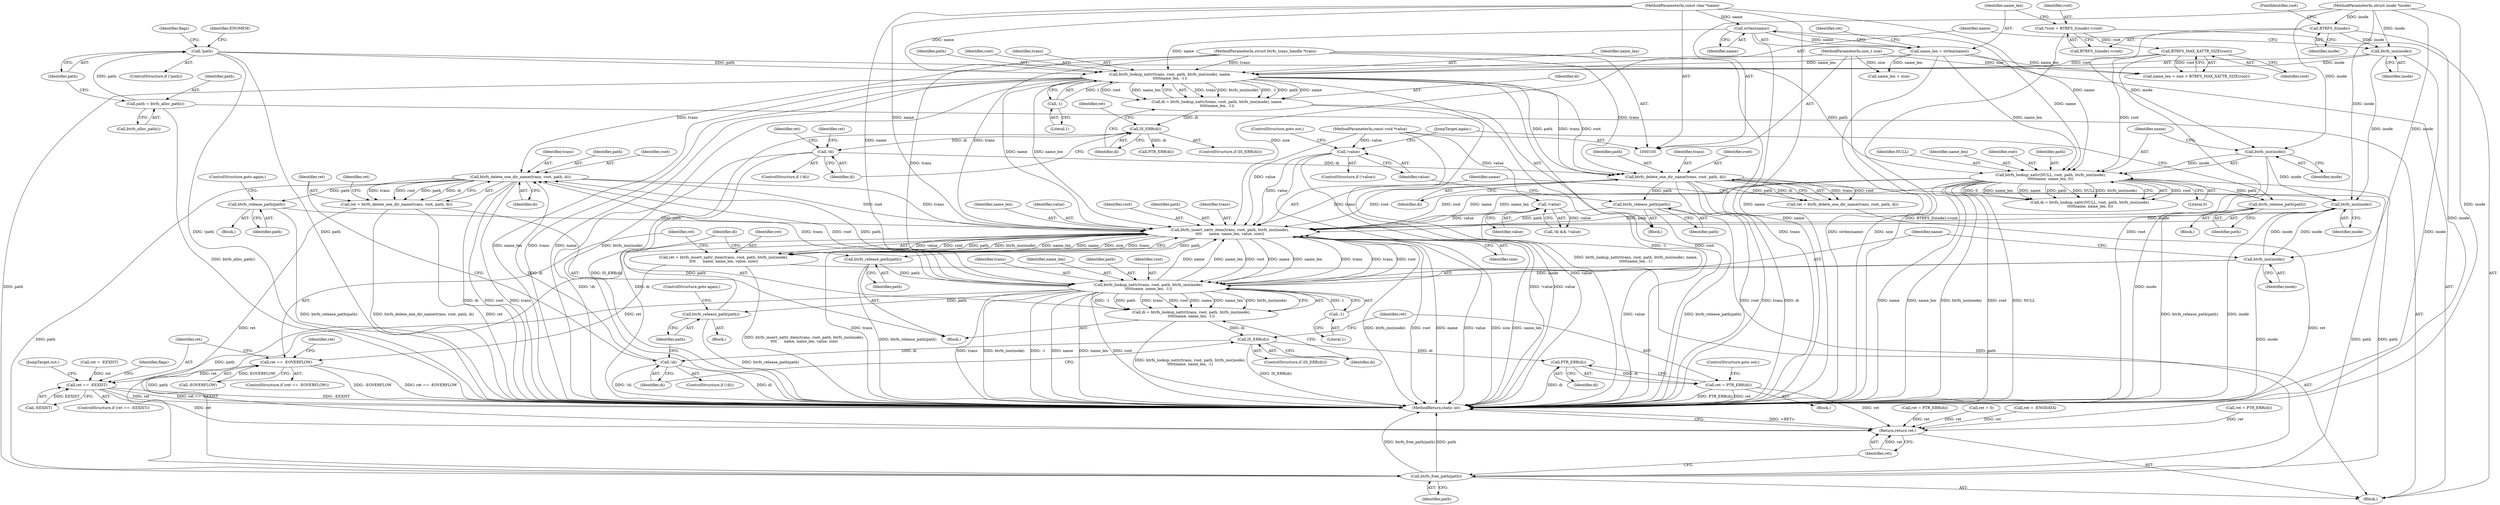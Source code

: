 digraph "1_linux_5f5bc6b1e2d5a6f827bc860ef2dc5b6f365d1339_1@API" {
"1000299" [label="(Call,btrfs_delete_one_dir_name(trans, root, path, di))"];
"1000270" [label="(Call,btrfs_lookup_xattr(trans, root, path, btrfs_ino(inode),\n\t\t\t\t\tname, name_len, -1))"];
"1000236" [label="(Call,btrfs_insert_xattr_item(trans, root, path, btrfs_ino(inode),\n\t\t\t\t      name, name_len, value, size))"];
"1000188" [label="(Call,btrfs_delete_one_dir_name(trans, root, path, di))"];
"1000157" [label="(Call,btrfs_lookup_xattr(trans, root, path, btrfs_ino(inode), name,\n\t\t\t\t\tname_len, -1))"];
"1000106" [label="(MethodParameterIn,struct btrfs_trans_handle *trans)"];
"1000136" [label="(Call,BTRFS_MAX_XATTR_SIZE(root))"];
"1000115" [label="(Call,*root = BTRFS_I(inode)->root)"];
"1000145" [label="(Call,!path)"];
"1000141" [label="(Call,path = btrfs_alloc_path())"];
"1000161" [label="(Call,btrfs_ino(inode))"];
"1000118" [label="(Call,BTRFS_I(inode))"];
"1000107" [label="(MethodParameterIn,struct inode *inode)"];
"1000125" [label="(Call,strlen(name))"];
"1000108" [label="(MethodParameterIn,const char *name)"];
"1000123" [label="(Call,name_len = strlen(name))"];
"1000165" [label="(Call,-1)"];
"1000178" [label="(Call,!di)"];
"1000168" [label="(Call,IS_ERR(di))"];
"1000155" [label="(Call,di = btrfs_lookup_xattr(trans, root, path, btrfs_ino(inode), name,\n\t\t\t\t\tname_len, -1))"];
"1000299" [label="(Call,btrfs_delete_one_dir_name(trans, root, path, di))"];
"1000291" [label="(Call,!di)"];
"1000281" [label="(Call,IS_ERR(di))"];
"1000268" [label="(Call,di = btrfs_lookup_xattr(trans, root, path, btrfs_ino(inode),\n\t\t\t\t\tname, name_len, -1))"];
"1000206" [label="(Call,btrfs_lookup_xattr(NULL, root, path, btrfs_ino(inode),\n\t\t\t\t\tname, name_len, 0))"];
"1000210" [label="(Call,btrfs_ino(inode))"];
"1000310" [label="(Call,btrfs_release_path(path))"];
"1000294" [label="(Call,btrfs_release_path(path))"];
"1000196" [label="(Call,btrfs_release_path(path))"];
"1000231" [label="(Call,btrfs_release_path(path))"];
"1000240" [label="(Call,btrfs_ino(inode))"];
"1000274" [label="(Call,btrfs_ino(inode))"];
"1000199" [label="(Call,!value)"];
"1000109" [label="(MethodParameterIn,const void *value)"];
"1000228" [label="(Call,!value)"];
"1000110" [label="(MethodParameterIn,size_t size)"];
"1000266" [label="(Call,btrfs_release_path(path))"];
"1000278" [label="(Call,-1)"];
"1000234" [label="(Call,ret = btrfs_insert_xattr_item(trans, root, path, btrfs_ino(inode),\n\t\t\t\t      name, name_len, value, size))"];
"1000247" [label="(Call,ret == -EOVERFLOW)"];
"1000256" [label="(Call,ret == -EEXIST)"];
"1000316" [label="(Return,return ret;)"];
"1000286" [label="(Call,PTR_ERR(di))"];
"1000284" [label="(Call,ret = PTR_ERR(di))"];
"1000297" [label="(Call,ret = btrfs_delete_one_dir_name(trans, root, path, di))"];
"1000314" [label="(Call,btrfs_free_path(path))"];
"1000177" [label="(ControlStructure,if (!di))"];
"1000241" [label="(Identifier,inode)"];
"1000243" [label="(Identifier,name_len)"];
"1000112" [label="(Block,)"];
"1000231" [label="(Call,btrfs_release_path(path))"];
"1000269" [label="(Identifier,di)"];
"1000229" [label="(Identifier,value)"];
"1000200" [label="(Identifier,value)"];
"1000284" [label="(Call,ret = PTR_ERR(di))"];
"1000152" [label="(Identifier,flags)"];
"1000314" [label="(Call,btrfs_free_path(path))"];
"1000256" [label="(Call,ret == -EEXIST)"];
"1000118" [label="(Call,BTRFS_I(inode))"];
"1000266" [label="(Call,btrfs_release_path(path))"];
"1000163" [label="(Identifier,name)"];
"1000207" [label="(Identifier,NULL)"];
"1000108" [label="(MethodParameterIn,const char *name)"];
"1000249" [label="(Call,-EOVERFLOW)"];
"1000225" [label="(Call,!di && !value)"];
"1000133" [label="(Call,name_len + size)"];
"1000283" [label="(Block,)"];
"1000210" [label="(Call,btrfs_ino(inode))"];
"1000171" [label="(Call,ret = PTR_ERR(di))"];
"1000278" [label="(Call,-1)"];
"1000178" [label="(Call,!di)"];
"1000199" [label="(Call,!value)"];
"1000246" [label="(ControlStructure,if (ret == -EOVERFLOW))"];
"1000137" [label="(Identifier,root)"];
"1000129" [label="(Identifier,ret)"];
"1000149" [label="(Identifier,ENOMEM)"];
"1000212" [label="(Identifier,name)"];
"1000188" [label="(Call,btrfs_delete_one_dir_name(trans, root, path, di))"];
"1000123" [label="(Call,name_len = strlen(name))"];
"1000305" [label="(Identifier,ret)"];
"1000157" [label="(Call,btrfs_lookup_xattr(trans, root, path, btrfs_ino(inode), name,\n\t\t\t\t\tname_len, -1))"];
"1000228" [label="(Call,!value)"];
"1000161" [label="(Call,btrfs_ino(inode))"];
"1000132" [label="(Call,name_len + size > BTRFS_MAX_XATTR_SIZE(root))"];
"1000309" [label="(Block,)"];
"1000234" [label="(Call,ret = btrfs_insert_xattr_item(trans, root, path, btrfs_ino(inode),\n\t\t\t\t      name, name_len, value, size))"];
"1000317" [label="(Identifier,ret)"];
"1000124" [label="(Identifier,name_len)"];
"1000120" [label="(FieldIdentifier,root)"];
"1000257" [label="(Identifier,ret)"];
"1000271" [label="(Identifier,trans)"];
"1000316" [label="(Return,return ret;)"];
"1000311" [label="(Identifier,path)"];
"1000146" [label="(Identifier,path)"];
"1000292" [label="(Identifier,di)"];
"1000219" [label="(Call,ret = PTR_ERR(di))"];
"1000275" [label="(Identifier,inode)"];
"1000242" [label="(Identifier,name)"];
"1000310" [label="(Call,btrfs_release_path(path))"];
"1000280" [label="(ControlStructure,if (IS_ERR(di)))"];
"1000116" [label="(Identifier,root)"];
"1000245" [label="(Identifier,size)"];
"1000179" [label="(Identifier,di)"];
"1000144" [label="(ControlStructure,if (!path))"];
"1000125" [label="(Call,strlen(name))"];
"1000303" [label="(Identifier,di)"];
"1000173" [label="(Call,PTR_ERR(di))"];
"1000128" [label="(Call,ret = 0)"];
"1000107" [label="(MethodParameterIn,struct inode *inode)"];
"1000313" [label="(JumpTarget,out:)"];
"1000203" [label="(Block,)"];
"1000287" [label="(Identifier,di)"];
"1000244" [label="(Identifier,value)"];
"1000190" [label="(Identifier,root)"];
"1000162" [label="(Identifier,inode)"];
"1000302" [label="(Identifier,path)"];
"1000143" [label="(Call,btrfs_alloc_path())"];
"1000285" [label="(Identifier,ret)"];
"1000247" [label="(Call,ret == -EOVERFLOW)"];
"1000291" [label="(Call,!di)"];
"1000238" [label="(Identifier,root)"];
"1000277" [label="(Identifier,name_len)"];
"1000117" [label="(Call,BTRFS_I(inode)->root)"];
"1000141" [label="(Call,path = btrfs_alloc_path())"];
"1000172" [label="(Identifier,ret)"];
"1000268" [label="(Call,di = btrfs_lookup_xattr(trans, root, path, btrfs_ino(inode),\n\t\t\t\t\tname, name_len, -1))"];
"1000191" [label="(Identifier,path)"];
"1000301" [label="(Identifier,root)"];
"1000106" [label="(MethodParameterIn,struct btrfs_trans_handle *trans)"];
"1000260" [label="(Block,)"];
"1000273" [label="(Identifier,path)"];
"1000288" [label="(ControlStructure,goto out;)"];
"1000232" [label="(Identifier,path)"];
"1000251" [label="(Call,ret = -EEXIST)"];
"1000318" [label="(MethodReturn,static int)"];
"1000126" [label="(Identifier,name)"];
"1000270" [label="(Call,btrfs_lookup_xattr(trans, root, path, btrfs_ino(inode),\n\t\t\t\t\tname, name_len, -1))"];
"1000233" [label="(JumpTarget,again:)"];
"1000192" [label="(Identifier,di)"];
"1000213" [label="(Identifier,name_len)"];
"1000158" [label="(Identifier,trans)"];
"1000198" [label="(ControlStructure,if (!value))"];
"1000208" [label="(Identifier,root)"];
"1000154" [label="(Block,)"];
"1000186" [label="(Call,ret = btrfs_delete_one_dir_name(trans, root, path, di))"];
"1000109" [label="(MethodParameterIn,const void *value)"];
"1000315" [label="(Identifier,path)"];
"1000110" [label="(MethodParameterIn,size_t size)"];
"1000267" [label="(Identifier,path)"];
"1000167" [label="(ControlStructure,if (IS_ERR(di)))"];
"1000295" [label="(Identifier,path)"];
"1000155" [label="(Call,di = btrfs_lookup_xattr(trans, root, path, btrfs_ino(inode), name,\n\t\t\t\t\tname_len, -1))"];
"1000204" [label="(Call,di = btrfs_lookup_xattr(NULL, root, path, btrfs_ino(inode),\n\t\t\t\t\tname, name_len, 0))"];
"1000201" [label="(ControlStructure,goto out;)"];
"1000239" [label="(Identifier,path)"];
"1000189" [label="(Identifier,trans)"];
"1000168" [label="(Call,IS_ERR(di))"];
"1000297" [label="(Call,ret = btrfs_delete_one_dir_name(trans, root, path, di))"];
"1000182" [label="(Identifier,ret)"];
"1000272" [label="(Identifier,root)"];
"1000298" [label="(Identifier,ret)"];
"1000258" [label="(Call,-EEXIST)"];
"1000290" [label="(ControlStructure,if (!di))"];
"1000300" [label="(Identifier,trans)"];
"1000165" [label="(Call,-1)"];
"1000197" [label="(Identifier,path)"];
"1000281" [label="(Call,IS_ERR(di))"];
"1000276" [label="(Identifier,name)"];
"1000164" [label="(Identifier,name_len)"];
"1000299" [label="(Call,btrfs_delete_one_dir_name(trans, root, path, di))"];
"1000237" [label="(Identifier,trans)"];
"1000169" [label="(Identifier,di)"];
"1000296" [label="(ControlStructure,goto again;)"];
"1000235" [label="(Identifier,ret)"];
"1000263" [label="(Identifier,flags)"];
"1000274" [label="(Call,btrfs_ino(inode))"];
"1000166" [label="(Literal,1)"];
"1000214" [label="(Literal,0)"];
"1000293" [label="(Block,)"];
"1000206" [label="(Call,btrfs_lookup_xattr(NULL, root, path, btrfs_ino(inode),\n\t\t\t\t\tname, name_len, 0))"];
"1000160" [label="(Identifier,path)"];
"1000187" [label="(Identifier,ret)"];
"1000248" [label="(Identifier,ret)"];
"1000286" [label="(Call,PTR_ERR(di))"];
"1000252" [label="(Identifier,ret)"];
"1000279" [label="(Literal,1)"];
"1000294" [label="(Call,btrfs_release_path(path))"];
"1000209" [label="(Identifier,path)"];
"1000181" [label="(Call,ret = -ENODATA)"];
"1000136" [label="(Call,BTRFS_MAX_XATTR_SIZE(root))"];
"1000236" [label="(Call,btrfs_insert_xattr_item(trans, root, path, btrfs_ino(inode),\n\t\t\t\t      name, name_len, value, size))"];
"1000115" [label="(Call,*root = BTRFS_I(inode)->root)"];
"1000240" [label="(Call,btrfs_ino(inode))"];
"1000312" [label="(ControlStructure,goto again;)"];
"1000142" [label="(Identifier,path)"];
"1000282" [label="(Identifier,di)"];
"1000156" [label="(Identifier,di)"];
"1000196" [label="(Call,btrfs_release_path(path))"];
"1000159" [label="(Identifier,root)"];
"1000255" [label="(ControlStructure,if (ret == -EEXIST))"];
"1000119" [label="(Identifier,inode)"];
"1000211" [label="(Identifier,inode)"];
"1000145" [label="(Call,!path)"];
"1000299" -> "1000297"  [label="AST: "];
"1000299" -> "1000303"  [label="CFG: "];
"1000300" -> "1000299"  [label="AST: "];
"1000301" -> "1000299"  [label="AST: "];
"1000302" -> "1000299"  [label="AST: "];
"1000303" -> "1000299"  [label="AST: "];
"1000297" -> "1000299"  [label="CFG: "];
"1000299" -> "1000318"  [label="DDG: di"];
"1000299" -> "1000318"  [label="DDG: root"];
"1000299" -> "1000318"  [label="DDG: trans"];
"1000299" -> "1000236"  [label="DDG: trans"];
"1000299" -> "1000236"  [label="DDG: root"];
"1000299" -> "1000297"  [label="DDG: trans"];
"1000299" -> "1000297"  [label="DDG: root"];
"1000299" -> "1000297"  [label="DDG: path"];
"1000299" -> "1000297"  [label="DDG: di"];
"1000270" -> "1000299"  [label="DDG: trans"];
"1000270" -> "1000299"  [label="DDG: root"];
"1000270" -> "1000299"  [label="DDG: path"];
"1000106" -> "1000299"  [label="DDG: trans"];
"1000291" -> "1000299"  [label="DDG: di"];
"1000299" -> "1000310"  [label="DDG: path"];
"1000299" -> "1000314"  [label="DDG: path"];
"1000270" -> "1000268"  [label="AST: "];
"1000270" -> "1000278"  [label="CFG: "];
"1000271" -> "1000270"  [label="AST: "];
"1000272" -> "1000270"  [label="AST: "];
"1000273" -> "1000270"  [label="AST: "];
"1000274" -> "1000270"  [label="AST: "];
"1000276" -> "1000270"  [label="AST: "];
"1000277" -> "1000270"  [label="AST: "];
"1000278" -> "1000270"  [label="AST: "];
"1000268" -> "1000270"  [label="CFG: "];
"1000270" -> "1000318"  [label="DDG: btrfs_ino(inode)"];
"1000270" -> "1000318"  [label="DDG: -1"];
"1000270" -> "1000318"  [label="DDG: name"];
"1000270" -> "1000318"  [label="DDG: name_len"];
"1000270" -> "1000318"  [label="DDG: root"];
"1000270" -> "1000318"  [label="DDG: trans"];
"1000270" -> "1000236"  [label="DDG: trans"];
"1000270" -> "1000236"  [label="DDG: root"];
"1000270" -> "1000236"  [label="DDG: name"];
"1000270" -> "1000236"  [label="DDG: name_len"];
"1000270" -> "1000268"  [label="DDG: -1"];
"1000270" -> "1000268"  [label="DDG: path"];
"1000270" -> "1000268"  [label="DDG: trans"];
"1000270" -> "1000268"  [label="DDG: root"];
"1000270" -> "1000268"  [label="DDG: name"];
"1000270" -> "1000268"  [label="DDG: name_len"];
"1000270" -> "1000268"  [label="DDG: btrfs_ino(inode)"];
"1000236" -> "1000270"  [label="DDG: trans"];
"1000236" -> "1000270"  [label="DDG: root"];
"1000236" -> "1000270"  [label="DDG: name"];
"1000236" -> "1000270"  [label="DDG: name_len"];
"1000106" -> "1000270"  [label="DDG: trans"];
"1000266" -> "1000270"  [label="DDG: path"];
"1000274" -> "1000270"  [label="DDG: inode"];
"1000108" -> "1000270"  [label="DDG: name"];
"1000278" -> "1000270"  [label="DDG: 1"];
"1000270" -> "1000294"  [label="DDG: path"];
"1000270" -> "1000314"  [label="DDG: path"];
"1000236" -> "1000234"  [label="AST: "];
"1000236" -> "1000245"  [label="CFG: "];
"1000237" -> "1000236"  [label="AST: "];
"1000238" -> "1000236"  [label="AST: "];
"1000239" -> "1000236"  [label="AST: "];
"1000240" -> "1000236"  [label="AST: "];
"1000242" -> "1000236"  [label="AST: "];
"1000243" -> "1000236"  [label="AST: "];
"1000244" -> "1000236"  [label="AST: "];
"1000245" -> "1000236"  [label="AST: "];
"1000234" -> "1000236"  [label="CFG: "];
"1000236" -> "1000318"  [label="DDG: trans"];
"1000236" -> "1000318"  [label="DDG: btrfs_ino(inode)"];
"1000236" -> "1000318"  [label="DDG: root"];
"1000236" -> "1000318"  [label="DDG: name"];
"1000236" -> "1000318"  [label="DDG: value"];
"1000236" -> "1000318"  [label="DDG: size"];
"1000236" -> "1000318"  [label="DDG: name_len"];
"1000236" -> "1000234"  [label="DDG: value"];
"1000236" -> "1000234"  [label="DDG: root"];
"1000236" -> "1000234"  [label="DDG: path"];
"1000236" -> "1000234"  [label="DDG: btrfs_ino(inode)"];
"1000236" -> "1000234"  [label="DDG: name_len"];
"1000236" -> "1000234"  [label="DDG: name"];
"1000236" -> "1000234"  [label="DDG: size"];
"1000236" -> "1000234"  [label="DDG: trans"];
"1000188" -> "1000236"  [label="DDG: trans"];
"1000188" -> "1000236"  [label="DDG: root"];
"1000106" -> "1000236"  [label="DDG: trans"];
"1000206" -> "1000236"  [label="DDG: root"];
"1000206" -> "1000236"  [label="DDG: name"];
"1000206" -> "1000236"  [label="DDG: name_len"];
"1000310" -> "1000236"  [label="DDG: path"];
"1000294" -> "1000236"  [label="DDG: path"];
"1000196" -> "1000236"  [label="DDG: path"];
"1000231" -> "1000236"  [label="DDG: path"];
"1000240" -> "1000236"  [label="DDG: inode"];
"1000157" -> "1000236"  [label="DDG: name"];
"1000157" -> "1000236"  [label="DDG: name_len"];
"1000108" -> "1000236"  [label="DDG: name"];
"1000199" -> "1000236"  [label="DDG: value"];
"1000228" -> "1000236"  [label="DDG: value"];
"1000109" -> "1000236"  [label="DDG: value"];
"1000110" -> "1000236"  [label="DDG: size"];
"1000236" -> "1000266"  [label="DDG: path"];
"1000236" -> "1000314"  [label="DDG: path"];
"1000188" -> "1000186"  [label="AST: "];
"1000188" -> "1000192"  [label="CFG: "];
"1000189" -> "1000188"  [label="AST: "];
"1000190" -> "1000188"  [label="AST: "];
"1000191" -> "1000188"  [label="AST: "];
"1000192" -> "1000188"  [label="AST: "];
"1000186" -> "1000188"  [label="CFG: "];
"1000188" -> "1000318"  [label="DDG: root"];
"1000188" -> "1000318"  [label="DDG: trans"];
"1000188" -> "1000318"  [label="DDG: di"];
"1000188" -> "1000186"  [label="DDG: trans"];
"1000188" -> "1000186"  [label="DDG: root"];
"1000188" -> "1000186"  [label="DDG: path"];
"1000188" -> "1000186"  [label="DDG: di"];
"1000157" -> "1000188"  [label="DDG: trans"];
"1000157" -> "1000188"  [label="DDG: root"];
"1000157" -> "1000188"  [label="DDG: path"];
"1000106" -> "1000188"  [label="DDG: trans"];
"1000178" -> "1000188"  [label="DDG: di"];
"1000188" -> "1000196"  [label="DDG: path"];
"1000188" -> "1000314"  [label="DDG: path"];
"1000157" -> "1000155"  [label="AST: "];
"1000157" -> "1000165"  [label="CFG: "];
"1000158" -> "1000157"  [label="AST: "];
"1000159" -> "1000157"  [label="AST: "];
"1000160" -> "1000157"  [label="AST: "];
"1000161" -> "1000157"  [label="AST: "];
"1000163" -> "1000157"  [label="AST: "];
"1000164" -> "1000157"  [label="AST: "];
"1000165" -> "1000157"  [label="AST: "];
"1000155" -> "1000157"  [label="CFG: "];
"1000157" -> "1000318"  [label="DDG: root"];
"1000157" -> "1000318"  [label="DDG: name_len"];
"1000157" -> "1000318"  [label="DDG: trans"];
"1000157" -> "1000318"  [label="DDG: name"];
"1000157" -> "1000318"  [label="DDG: btrfs_ino(inode)"];
"1000157" -> "1000318"  [label="DDG: -1"];
"1000157" -> "1000155"  [label="DDG: trans"];
"1000157" -> "1000155"  [label="DDG: btrfs_ino(inode)"];
"1000157" -> "1000155"  [label="DDG: -1"];
"1000157" -> "1000155"  [label="DDG: path"];
"1000157" -> "1000155"  [label="DDG: name"];
"1000157" -> "1000155"  [label="DDG: root"];
"1000157" -> "1000155"  [label="DDG: name_len"];
"1000106" -> "1000157"  [label="DDG: trans"];
"1000136" -> "1000157"  [label="DDG: root"];
"1000145" -> "1000157"  [label="DDG: path"];
"1000161" -> "1000157"  [label="DDG: inode"];
"1000125" -> "1000157"  [label="DDG: name"];
"1000108" -> "1000157"  [label="DDG: name"];
"1000123" -> "1000157"  [label="DDG: name_len"];
"1000165" -> "1000157"  [label="DDG: 1"];
"1000157" -> "1000314"  [label="DDG: path"];
"1000106" -> "1000105"  [label="AST: "];
"1000106" -> "1000318"  [label="DDG: trans"];
"1000136" -> "1000132"  [label="AST: "];
"1000136" -> "1000137"  [label="CFG: "];
"1000137" -> "1000136"  [label="AST: "];
"1000132" -> "1000136"  [label="CFG: "];
"1000136" -> "1000318"  [label="DDG: root"];
"1000136" -> "1000132"  [label="DDG: root"];
"1000115" -> "1000136"  [label="DDG: root"];
"1000136" -> "1000206"  [label="DDG: root"];
"1000115" -> "1000112"  [label="AST: "];
"1000115" -> "1000117"  [label="CFG: "];
"1000116" -> "1000115"  [label="AST: "];
"1000117" -> "1000115"  [label="AST: "];
"1000124" -> "1000115"  [label="CFG: "];
"1000115" -> "1000318"  [label="DDG: BTRFS_I(inode)->root"];
"1000145" -> "1000144"  [label="AST: "];
"1000145" -> "1000146"  [label="CFG: "];
"1000146" -> "1000145"  [label="AST: "];
"1000149" -> "1000145"  [label="CFG: "];
"1000152" -> "1000145"  [label="CFG: "];
"1000145" -> "1000318"  [label="DDG: !path"];
"1000145" -> "1000318"  [label="DDG: path"];
"1000141" -> "1000145"  [label="DDG: path"];
"1000145" -> "1000206"  [label="DDG: path"];
"1000141" -> "1000112"  [label="AST: "];
"1000141" -> "1000143"  [label="CFG: "];
"1000142" -> "1000141"  [label="AST: "];
"1000143" -> "1000141"  [label="AST: "];
"1000146" -> "1000141"  [label="CFG: "];
"1000141" -> "1000318"  [label="DDG: btrfs_alloc_path()"];
"1000161" -> "1000162"  [label="CFG: "];
"1000162" -> "1000161"  [label="AST: "];
"1000163" -> "1000161"  [label="CFG: "];
"1000161" -> "1000318"  [label="DDG: inode"];
"1000118" -> "1000161"  [label="DDG: inode"];
"1000107" -> "1000161"  [label="DDG: inode"];
"1000161" -> "1000240"  [label="DDG: inode"];
"1000118" -> "1000117"  [label="AST: "];
"1000118" -> "1000119"  [label="CFG: "];
"1000119" -> "1000118"  [label="AST: "];
"1000120" -> "1000118"  [label="CFG: "];
"1000118" -> "1000318"  [label="DDG: inode"];
"1000107" -> "1000118"  [label="DDG: inode"];
"1000118" -> "1000210"  [label="DDG: inode"];
"1000107" -> "1000105"  [label="AST: "];
"1000107" -> "1000318"  [label="DDG: inode"];
"1000107" -> "1000210"  [label="DDG: inode"];
"1000107" -> "1000240"  [label="DDG: inode"];
"1000107" -> "1000274"  [label="DDG: inode"];
"1000125" -> "1000123"  [label="AST: "];
"1000125" -> "1000126"  [label="CFG: "];
"1000126" -> "1000125"  [label="AST: "];
"1000123" -> "1000125"  [label="CFG: "];
"1000125" -> "1000318"  [label="DDG: name"];
"1000125" -> "1000123"  [label="DDG: name"];
"1000108" -> "1000125"  [label="DDG: name"];
"1000125" -> "1000206"  [label="DDG: name"];
"1000108" -> "1000105"  [label="AST: "];
"1000108" -> "1000318"  [label="DDG: name"];
"1000108" -> "1000206"  [label="DDG: name"];
"1000123" -> "1000112"  [label="AST: "];
"1000124" -> "1000123"  [label="AST: "];
"1000129" -> "1000123"  [label="CFG: "];
"1000123" -> "1000318"  [label="DDG: strlen(name)"];
"1000123" -> "1000132"  [label="DDG: name_len"];
"1000123" -> "1000133"  [label="DDG: name_len"];
"1000123" -> "1000206"  [label="DDG: name_len"];
"1000165" -> "1000166"  [label="CFG: "];
"1000166" -> "1000165"  [label="AST: "];
"1000178" -> "1000177"  [label="AST: "];
"1000178" -> "1000179"  [label="CFG: "];
"1000179" -> "1000178"  [label="AST: "];
"1000182" -> "1000178"  [label="CFG: "];
"1000187" -> "1000178"  [label="CFG: "];
"1000178" -> "1000318"  [label="DDG: !di"];
"1000178" -> "1000318"  [label="DDG: di"];
"1000168" -> "1000178"  [label="DDG: di"];
"1000168" -> "1000167"  [label="AST: "];
"1000168" -> "1000169"  [label="CFG: "];
"1000169" -> "1000168"  [label="AST: "];
"1000172" -> "1000168"  [label="CFG: "];
"1000179" -> "1000168"  [label="CFG: "];
"1000168" -> "1000318"  [label="DDG: IS_ERR(di)"];
"1000155" -> "1000168"  [label="DDG: di"];
"1000168" -> "1000173"  [label="DDG: di"];
"1000155" -> "1000154"  [label="AST: "];
"1000156" -> "1000155"  [label="AST: "];
"1000169" -> "1000155"  [label="CFG: "];
"1000155" -> "1000318"  [label="DDG: btrfs_lookup_xattr(trans, root, path, btrfs_ino(inode), name,\n\t\t\t\t\tname_len, -1)"];
"1000291" -> "1000290"  [label="AST: "];
"1000291" -> "1000292"  [label="CFG: "];
"1000292" -> "1000291"  [label="AST: "];
"1000295" -> "1000291"  [label="CFG: "];
"1000298" -> "1000291"  [label="CFG: "];
"1000291" -> "1000318"  [label="DDG: !di"];
"1000291" -> "1000318"  [label="DDG: di"];
"1000281" -> "1000291"  [label="DDG: di"];
"1000281" -> "1000280"  [label="AST: "];
"1000281" -> "1000282"  [label="CFG: "];
"1000282" -> "1000281"  [label="AST: "];
"1000285" -> "1000281"  [label="CFG: "];
"1000292" -> "1000281"  [label="CFG: "];
"1000281" -> "1000318"  [label="DDG: IS_ERR(di)"];
"1000268" -> "1000281"  [label="DDG: di"];
"1000281" -> "1000286"  [label="DDG: di"];
"1000268" -> "1000260"  [label="AST: "];
"1000269" -> "1000268"  [label="AST: "];
"1000282" -> "1000268"  [label="CFG: "];
"1000268" -> "1000318"  [label="DDG: btrfs_lookup_xattr(trans, root, path, btrfs_ino(inode),\n\t\t\t\t\tname, name_len, -1)"];
"1000206" -> "1000204"  [label="AST: "];
"1000206" -> "1000214"  [label="CFG: "];
"1000207" -> "1000206"  [label="AST: "];
"1000208" -> "1000206"  [label="AST: "];
"1000209" -> "1000206"  [label="AST: "];
"1000210" -> "1000206"  [label="AST: "];
"1000212" -> "1000206"  [label="AST: "];
"1000213" -> "1000206"  [label="AST: "];
"1000214" -> "1000206"  [label="AST: "];
"1000204" -> "1000206"  [label="CFG: "];
"1000206" -> "1000318"  [label="DDG: btrfs_ino(inode)"];
"1000206" -> "1000318"  [label="DDG: root"];
"1000206" -> "1000318"  [label="DDG: NULL"];
"1000206" -> "1000318"  [label="DDG: name"];
"1000206" -> "1000318"  [label="DDG: name_len"];
"1000206" -> "1000204"  [label="DDG: root"];
"1000206" -> "1000204"  [label="DDG: 0"];
"1000206" -> "1000204"  [label="DDG: name_len"];
"1000206" -> "1000204"  [label="DDG: name"];
"1000206" -> "1000204"  [label="DDG: path"];
"1000206" -> "1000204"  [label="DDG: NULL"];
"1000206" -> "1000204"  [label="DDG: btrfs_ino(inode)"];
"1000210" -> "1000206"  [label="DDG: inode"];
"1000206" -> "1000231"  [label="DDG: path"];
"1000206" -> "1000314"  [label="DDG: path"];
"1000210" -> "1000211"  [label="CFG: "];
"1000211" -> "1000210"  [label="AST: "];
"1000212" -> "1000210"  [label="CFG: "];
"1000210" -> "1000318"  [label="DDG: inode"];
"1000210" -> "1000240"  [label="DDG: inode"];
"1000310" -> "1000309"  [label="AST: "];
"1000310" -> "1000311"  [label="CFG: "];
"1000311" -> "1000310"  [label="AST: "];
"1000312" -> "1000310"  [label="CFG: "];
"1000310" -> "1000318"  [label="DDG: btrfs_release_path(path)"];
"1000294" -> "1000293"  [label="AST: "];
"1000294" -> "1000295"  [label="CFG: "];
"1000295" -> "1000294"  [label="AST: "];
"1000296" -> "1000294"  [label="CFG: "];
"1000294" -> "1000318"  [label="DDG: btrfs_release_path(path)"];
"1000196" -> "1000154"  [label="AST: "];
"1000196" -> "1000197"  [label="CFG: "];
"1000197" -> "1000196"  [label="AST: "];
"1000200" -> "1000196"  [label="CFG: "];
"1000196" -> "1000318"  [label="DDG: btrfs_release_path(path)"];
"1000196" -> "1000314"  [label="DDG: path"];
"1000231" -> "1000203"  [label="AST: "];
"1000231" -> "1000232"  [label="CFG: "];
"1000232" -> "1000231"  [label="AST: "];
"1000233" -> "1000231"  [label="CFG: "];
"1000231" -> "1000318"  [label="DDG: btrfs_release_path(path)"];
"1000240" -> "1000241"  [label="CFG: "];
"1000241" -> "1000240"  [label="AST: "];
"1000242" -> "1000240"  [label="CFG: "];
"1000240" -> "1000318"  [label="DDG: inode"];
"1000274" -> "1000240"  [label="DDG: inode"];
"1000240" -> "1000274"  [label="DDG: inode"];
"1000274" -> "1000275"  [label="CFG: "];
"1000275" -> "1000274"  [label="AST: "];
"1000276" -> "1000274"  [label="CFG: "];
"1000274" -> "1000318"  [label="DDG: inode"];
"1000199" -> "1000198"  [label="AST: "];
"1000199" -> "1000200"  [label="CFG: "];
"1000200" -> "1000199"  [label="AST: "];
"1000201" -> "1000199"  [label="CFG: "];
"1000233" -> "1000199"  [label="CFG: "];
"1000199" -> "1000318"  [label="DDG: !value"];
"1000199" -> "1000318"  [label="DDG: value"];
"1000109" -> "1000199"  [label="DDG: value"];
"1000109" -> "1000105"  [label="AST: "];
"1000109" -> "1000318"  [label="DDG: value"];
"1000109" -> "1000228"  [label="DDG: value"];
"1000228" -> "1000225"  [label="AST: "];
"1000228" -> "1000229"  [label="CFG: "];
"1000229" -> "1000228"  [label="AST: "];
"1000225" -> "1000228"  [label="CFG: "];
"1000228" -> "1000318"  [label="DDG: value"];
"1000228" -> "1000225"  [label="DDG: value"];
"1000110" -> "1000105"  [label="AST: "];
"1000110" -> "1000318"  [label="DDG: size"];
"1000110" -> "1000132"  [label="DDG: size"];
"1000110" -> "1000133"  [label="DDG: size"];
"1000266" -> "1000260"  [label="AST: "];
"1000266" -> "1000267"  [label="CFG: "];
"1000267" -> "1000266"  [label="AST: "];
"1000269" -> "1000266"  [label="CFG: "];
"1000266" -> "1000318"  [label="DDG: btrfs_release_path(path)"];
"1000278" -> "1000279"  [label="CFG: "];
"1000279" -> "1000278"  [label="AST: "];
"1000234" -> "1000112"  [label="AST: "];
"1000235" -> "1000234"  [label="AST: "];
"1000248" -> "1000234"  [label="CFG: "];
"1000234" -> "1000318"  [label="DDG: btrfs_insert_xattr_item(trans, root, path, btrfs_ino(inode),\n\t\t\t\t      name, name_len, value, size)"];
"1000234" -> "1000247"  [label="DDG: ret"];
"1000247" -> "1000246"  [label="AST: "];
"1000247" -> "1000249"  [label="CFG: "];
"1000248" -> "1000247"  [label="AST: "];
"1000249" -> "1000247"  [label="AST: "];
"1000252" -> "1000247"  [label="CFG: "];
"1000257" -> "1000247"  [label="CFG: "];
"1000247" -> "1000318"  [label="DDG: ret == -EOVERFLOW"];
"1000247" -> "1000318"  [label="DDG: -EOVERFLOW"];
"1000249" -> "1000247"  [label="DDG: EOVERFLOW"];
"1000247" -> "1000256"  [label="DDG: ret"];
"1000256" -> "1000255"  [label="AST: "];
"1000256" -> "1000258"  [label="CFG: "];
"1000257" -> "1000256"  [label="AST: "];
"1000258" -> "1000256"  [label="AST: "];
"1000263" -> "1000256"  [label="CFG: "];
"1000313" -> "1000256"  [label="CFG: "];
"1000256" -> "1000318"  [label="DDG: -EEXIST"];
"1000256" -> "1000318"  [label="DDG: ret"];
"1000256" -> "1000318"  [label="DDG: ret == -EEXIST"];
"1000251" -> "1000256"  [label="DDG: ret"];
"1000258" -> "1000256"  [label="DDG: EEXIST"];
"1000256" -> "1000316"  [label="DDG: ret"];
"1000316" -> "1000112"  [label="AST: "];
"1000316" -> "1000317"  [label="CFG: "];
"1000317" -> "1000316"  [label="AST: "];
"1000318" -> "1000316"  [label="CFG: "];
"1000316" -> "1000318"  [label="DDG: <RET>"];
"1000317" -> "1000316"  [label="DDG: ret"];
"1000181" -> "1000316"  [label="DDG: ret"];
"1000297" -> "1000316"  [label="DDG: ret"];
"1000284" -> "1000316"  [label="DDG: ret"];
"1000128" -> "1000316"  [label="DDG: ret"];
"1000219" -> "1000316"  [label="DDG: ret"];
"1000171" -> "1000316"  [label="DDG: ret"];
"1000186" -> "1000316"  [label="DDG: ret"];
"1000286" -> "1000284"  [label="AST: "];
"1000286" -> "1000287"  [label="CFG: "];
"1000287" -> "1000286"  [label="AST: "];
"1000284" -> "1000286"  [label="CFG: "];
"1000286" -> "1000318"  [label="DDG: di"];
"1000286" -> "1000284"  [label="DDG: di"];
"1000284" -> "1000283"  [label="AST: "];
"1000285" -> "1000284"  [label="AST: "];
"1000288" -> "1000284"  [label="CFG: "];
"1000284" -> "1000318"  [label="DDG: PTR_ERR(di)"];
"1000284" -> "1000318"  [label="DDG: ret"];
"1000297" -> "1000260"  [label="AST: "];
"1000298" -> "1000297"  [label="AST: "];
"1000305" -> "1000297"  [label="CFG: "];
"1000297" -> "1000318"  [label="DDG: ret"];
"1000297" -> "1000318"  [label="DDG: btrfs_delete_one_dir_name(trans, root, path, di)"];
"1000314" -> "1000112"  [label="AST: "];
"1000314" -> "1000315"  [label="CFG: "];
"1000315" -> "1000314"  [label="AST: "];
"1000317" -> "1000314"  [label="CFG: "];
"1000314" -> "1000318"  [label="DDG: path"];
"1000314" -> "1000318"  [label="DDG: btrfs_free_path(path)"];
}
